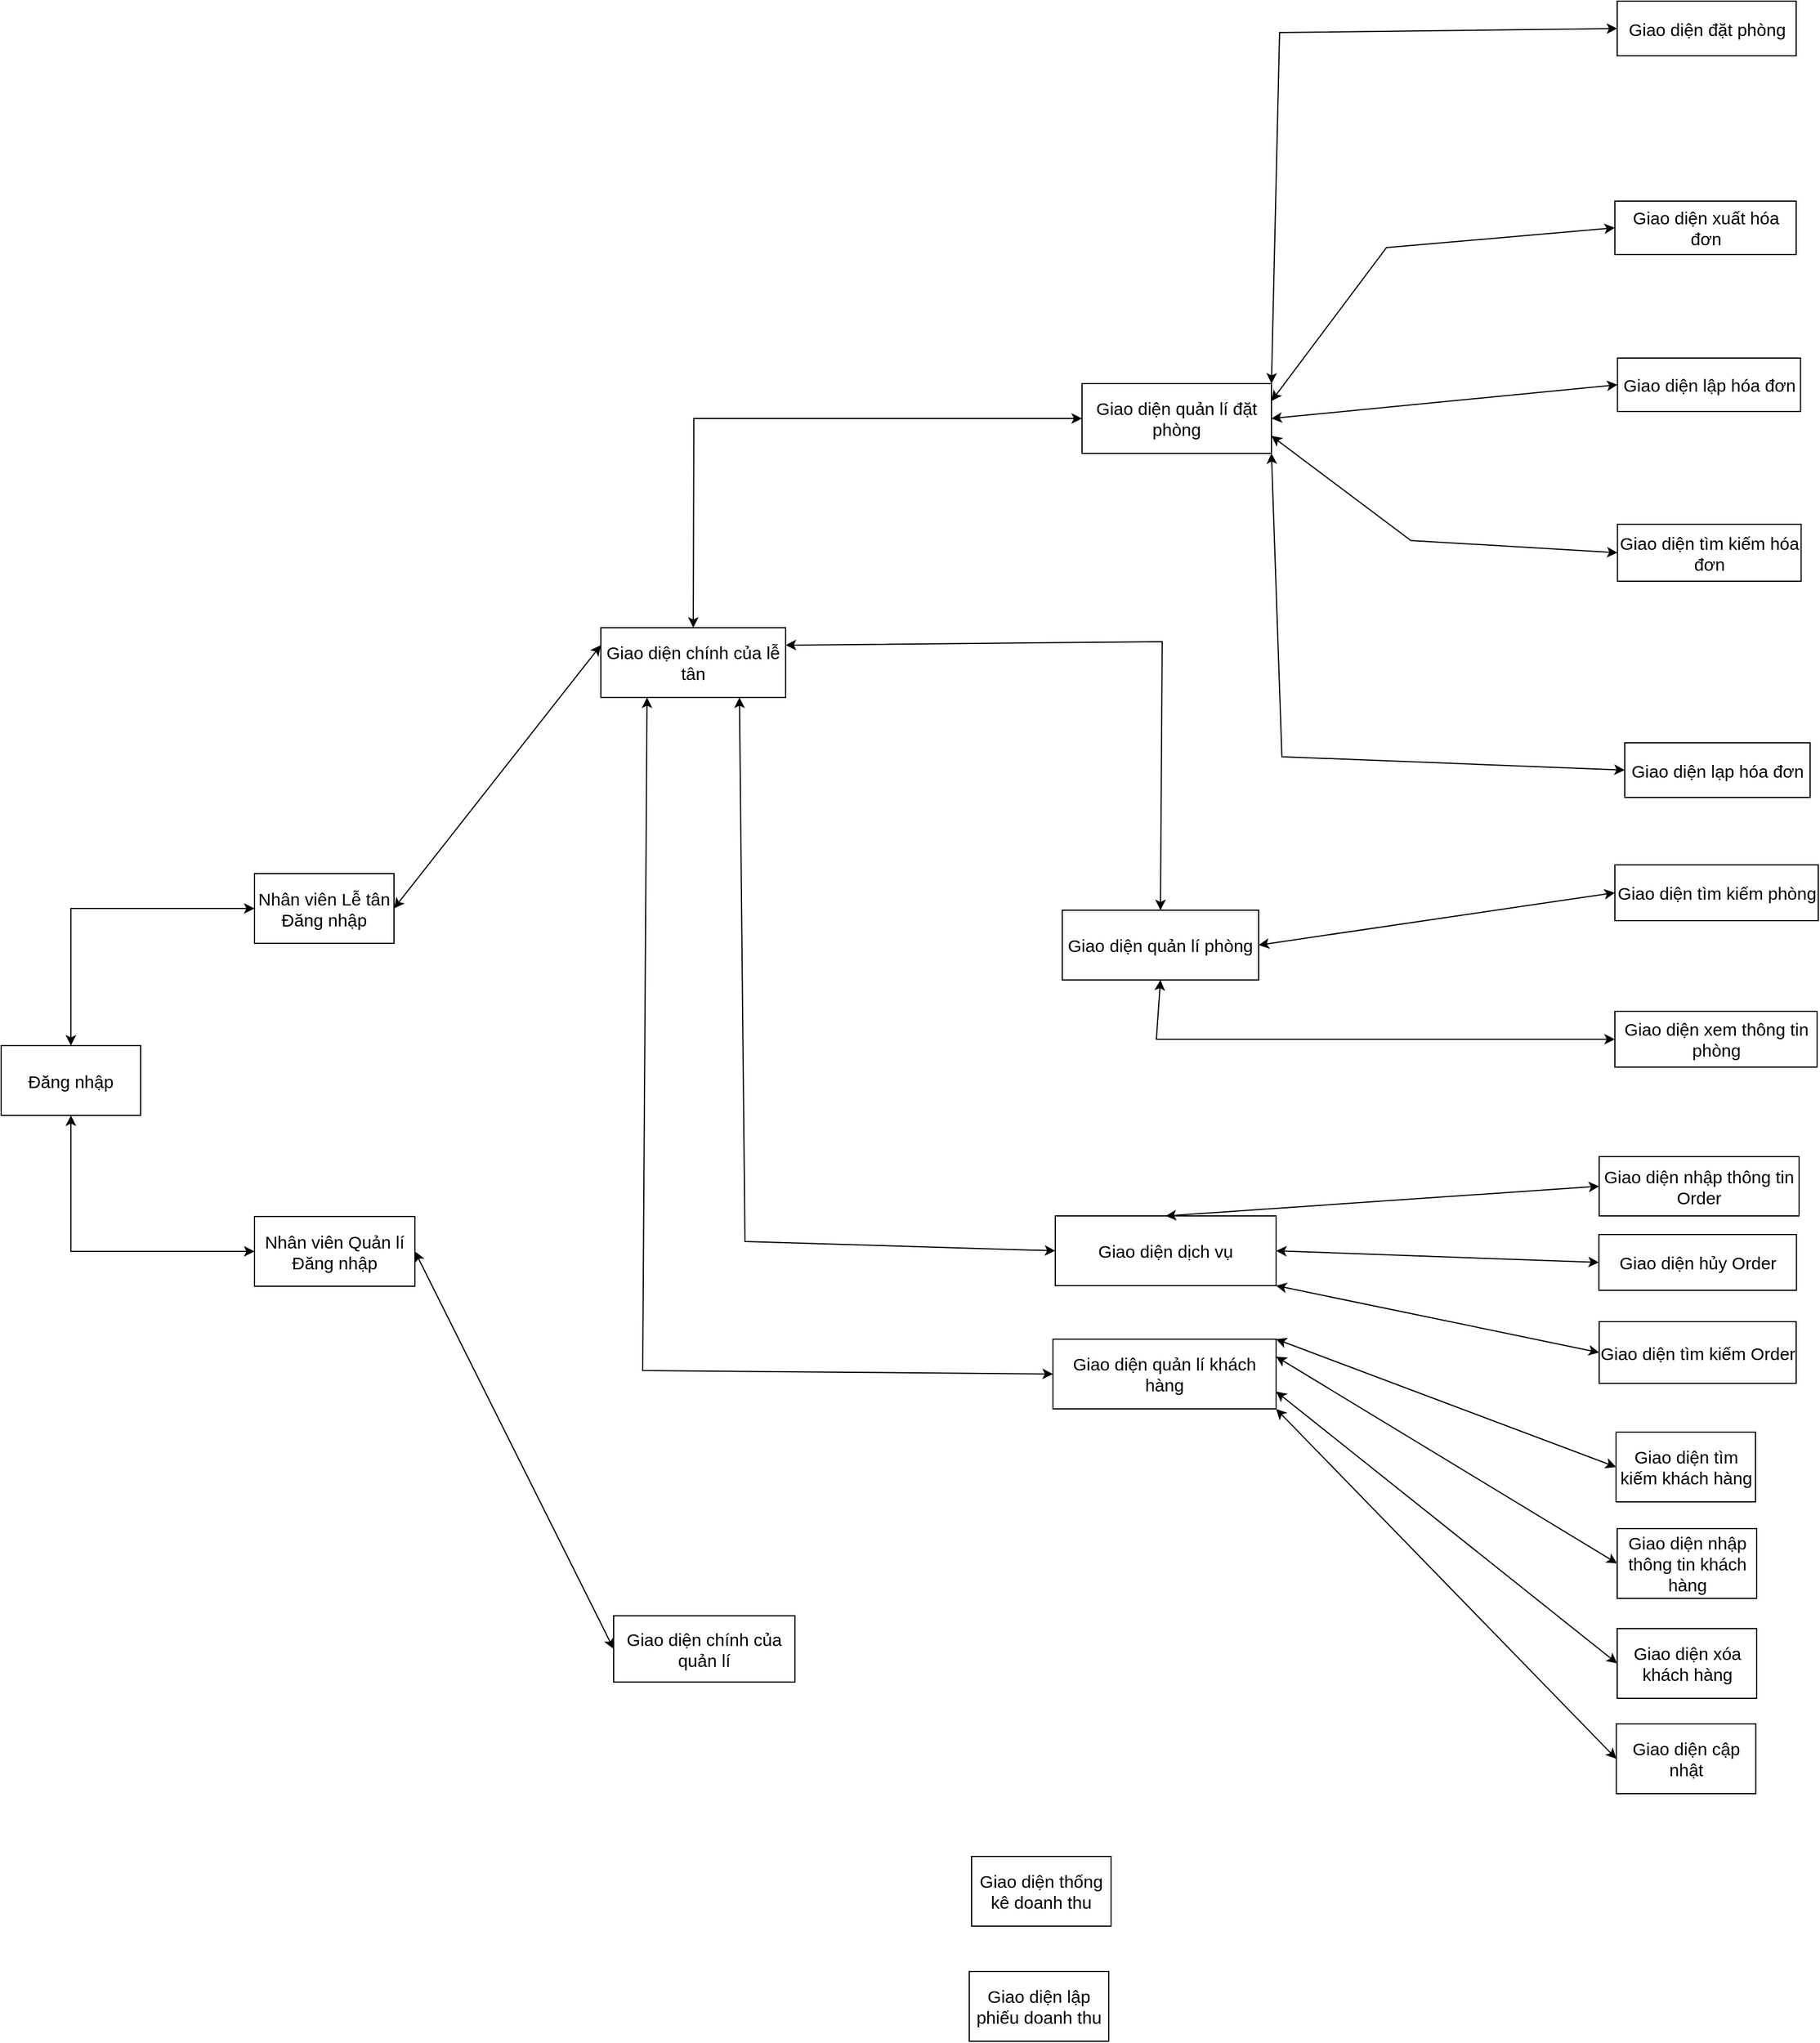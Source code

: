 <mxfile version="20.3.6" type="device"><diagram id="PgLLbY9TfqNDW1rxwYzO" name="Page-1"><mxGraphModel dx="2073" dy="1772" grid="0" gridSize="10" guides="1" tooltips="1" connect="1" arrows="1" fold="1" page="0" pageScale="1" pageWidth="850" pageHeight="1100" math="0" shadow="0"><root><mxCell id="0"/><mxCell id="1" parent="0"/><mxCell id="dugsTPXY1LDdi3cc5ji7-1" value="Đăng nhập" style="rounded=0;whiteSpace=wrap;html=1;fontSize=15;" parent="1" vertex="1"><mxGeometry x="-347" y="160.5" width="120" height="60" as="geometry"/></mxCell><mxCell id="dugsTPXY1LDdi3cc5ji7-2" value="Nhân viên Lễ tân&lt;br style=&quot;font-size: 15px;&quot;&gt;Đăng nhập" style="rounded=0;whiteSpace=wrap;html=1;fontSize=15;" parent="1" vertex="1"><mxGeometry x="-129" y="12.5" width="120" height="60" as="geometry"/></mxCell><mxCell id="dugsTPXY1LDdi3cc5ji7-3" value="Nhân viên Quản lí&lt;br style=&quot;font-size: 15px;&quot;&gt;Đăng nhập" style="rounded=0;whiteSpace=wrap;html=1;fontSize=15;" parent="1" vertex="1"><mxGeometry x="-129" y="307.5" width="138" height="60" as="geometry"/></mxCell><mxCell id="dugsTPXY1LDdi3cc5ji7-4" value="Giao diện chính của lễ tân" style="rounded=0;whiteSpace=wrap;html=1;fontSize=15;" parent="1" vertex="1"><mxGeometry x="169" y="-199" width="159" height="60" as="geometry"/></mxCell><mxCell id="dugsTPXY1LDdi3cc5ji7-5" value="Giao diện chính của quản lí" style="rounded=0;whiteSpace=wrap;html=1;fontSize=15;" parent="1" vertex="1"><mxGeometry x="180" y="651" width="156" height="57" as="geometry"/></mxCell><mxCell id="dugsTPXY1LDdi3cc5ji7-6" value="Giao diện đặt phòng" style="rounded=0;whiteSpace=wrap;html=1;fontSize=15;" parent="1" vertex="1"><mxGeometry x="1043.5" y="-738" width="154" height="47" as="geometry"/></mxCell><mxCell id="dugsTPXY1LDdi3cc5ji7-7" value="Giao diện lập hóa đơn" style="rounded=0;whiteSpace=wrap;html=1;fontSize=15;" parent="1" vertex="1"><mxGeometry x="1043.75" y="-431" width="157.5" height="46" as="geometry"/></mxCell><mxCell id="dugsTPXY1LDdi3cc5ji7-8" value="Giao diện quản lí đặt phòng" style="rounded=0;whiteSpace=wrap;html=1;fontSize=15;" parent="1" vertex="1"><mxGeometry x="583" y="-409" width="163" height="60" as="geometry"/></mxCell><mxCell id="dugsTPXY1LDdi3cc5ji7-9" value="Giao diện tìm kiếm hóa đơn" style="rounded=0;whiteSpace=wrap;html=1;fontSize=15;" parent="1" vertex="1"><mxGeometry x="1043.75" y="-288" width="158" height="49" as="geometry"/></mxCell><mxCell id="dugsTPXY1LDdi3cc5ji7-10" value="Giao diện xuất hóa đơn" style="rounded=0;whiteSpace=wrap;html=1;fontSize=15;" parent="1" vertex="1"><mxGeometry x="1041.5" y="-566" width="156" height="46" as="geometry"/></mxCell><mxCell id="dugsTPXY1LDdi3cc5ji7-11" value="Giao diện lạp hóa đơn" style="rounded=0;whiteSpace=wrap;html=1;fontSize=15;" parent="1" vertex="1"><mxGeometry x="1050" y="-100" width="159.5" height="47" as="geometry"/></mxCell><mxCell id="dugsTPXY1LDdi3cc5ji7-12" value="Giao diện quản lí phòng" style="rounded=0;whiteSpace=wrap;html=1;fontSize=15;" parent="1" vertex="1"><mxGeometry x="566" y="44" width="169" height="60" as="geometry"/></mxCell><mxCell id="dugsTPXY1LDdi3cc5ji7-13" value="Giao diện xem thông tin phòng" style="rounded=0;whiteSpace=wrap;html=1;fontSize=15;" parent="1" vertex="1"><mxGeometry x="1041.5" y="131" width="174" height="48" as="geometry"/></mxCell><mxCell id="dugsTPXY1LDdi3cc5ji7-14" value="Giao diện tìm kiếm phòng" style="rounded=0;whiteSpace=wrap;html=1;fontSize=15;" parent="1" vertex="1"><mxGeometry x="1041.5" y="5" width="175" height="48" as="geometry"/></mxCell><mxCell id="dugsTPXY1LDdi3cc5ji7-15" value="Giao diện dịch vụ" style="rounded=0;whiteSpace=wrap;html=1;fontSize=15;" parent="1" vertex="1"><mxGeometry x="560" y="307" width="190" height="60" as="geometry"/></mxCell><mxCell id="dugsTPXY1LDdi3cc5ji7-16" value="Giao diện nhập thông tin Order" style="rounded=0;whiteSpace=wrap;html=1;fontSize=15;" parent="1" vertex="1"><mxGeometry x="1028" y="256" width="172" height="51" as="geometry"/></mxCell><mxCell id="dugsTPXY1LDdi3cc5ji7-17" value="Giao diện tìm kiếm Order" style="rounded=0;whiteSpace=wrap;html=1;fontSize=15;" parent="1" vertex="1"><mxGeometry x="1028" y="398" width="169.5" height="53" as="geometry"/></mxCell><mxCell id="dugsTPXY1LDdi3cc5ji7-18" value="Giao diện hủy Order" style="rounded=0;whiteSpace=wrap;html=1;fontSize=15;" parent="1" vertex="1"><mxGeometry x="1027.75" y="323" width="170" height="48" as="geometry"/></mxCell><mxCell id="dugsTPXY1LDdi3cc5ji7-19" value="Giao diện quản lí khách hàng" style="rounded=0;whiteSpace=wrap;html=1;fontSize=15;" parent="1" vertex="1"><mxGeometry x="558" y="413" width="192" height="60" as="geometry"/></mxCell><mxCell id="dugsTPXY1LDdi3cc5ji7-20" value="Giao diện nhập thông tin khách hàng" style="rounded=0;whiteSpace=wrap;html=1;fontSize=15;" parent="1" vertex="1"><mxGeometry x="1043.5" y="576" width="120" height="60" as="geometry"/></mxCell><mxCell id="dugsTPXY1LDdi3cc5ji7-21" value="Giao diện tìm kiếm khách hàng" style="rounded=0;whiteSpace=wrap;html=1;fontSize=15;" parent="1" vertex="1"><mxGeometry x="1042.5" y="493" width="120" height="60" as="geometry"/></mxCell><mxCell id="dugsTPXY1LDdi3cc5ji7-22" value="Giao diện xóa khách hàng" style="rounded=0;whiteSpace=wrap;html=1;fontSize=15;" parent="1" vertex="1"><mxGeometry x="1043.5" y="662" width="120" height="60" as="geometry"/></mxCell><mxCell id="dugsTPXY1LDdi3cc5ji7-23" value="Giao diện cập nhật" style="rounded=0;whiteSpace=wrap;html=1;fontSize=15;" parent="1" vertex="1"><mxGeometry x="1042.75" y="744" width="120" height="60" as="geometry"/></mxCell><mxCell id="dugsTPXY1LDdi3cc5ji7-24" value="Giao diện thống kê doanh thu" style="rounded=0;whiteSpace=wrap;html=1;fontSize=15;" parent="1" vertex="1"><mxGeometry x="488" y="858" width="120" height="60" as="geometry"/></mxCell><mxCell id="dugsTPXY1LDdi3cc5ji7-25" value="Giao diện lập phiếu doanh thu" style="rounded=0;whiteSpace=wrap;html=1;fontSize=15;" parent="1" vertex="1"><mxGeometry x="486" y="957" width="120" height="60" as="geometry"/></mxCell><mxCell id="dugsTPXY1LDdi3cc5ji7-26" value="" style="endArrow=classic;startArrow=classic;html=1;rounded=0;entryX=0;entryY=0.5;entryDx=0;entryDy=0;exitX=0.5;exitY=0;exitDx=0;exitDy=0;fontSize=15;" parent="1" source="dugsTPXY1LDdi3cc5ji7-1" target="dugsTPXY1LDdi3cc5ji7-2" edge="1"><mxGeometry width="50" height="50" relative="1" as="geometry"><mxPoint x="69" y="233.5" as="sourcePoint"/><mxPoint x="119" y="183.5" as="targetPoint"/><Array as="points"><mxPoint x="-287" y="42.5"/></Array></mxGeometry></mxCell><mxCell id="dugsTPXY1LDdi3cc5ji7-27" value="" style="endArrow=classic;startArrow=classic;html=1;rounded=0;entryX=0.5;entryY=1;entryDx=0;entryDy=0;exitX=0;exitY=0.5;exitDx=0;exitDy=0;fontSize=15;" parent="1" source="dugsTPXY1LDdi3cc5ji7-3" target="dugsTPXY1LDdi3cc5ji7-1" edge="1"><mxGeometry width="50" height="50" relative="1" as="geometry"><mxPoint x="69" y="233.5" as="sourcePoint"/><mxPoint x="119" y="183.5" as="targetPoint"/><Array as="points"><mxPoint x="-287" y="337.5"/></Array></mxGeometry></mxCell><mxCell id="dugsTPXY1LDdi3cc5ji7-29" value="" style="endArrow=classic;startArrow=classic;html=1;rounded=0;entryX=0;entryY=0.5;entryDx=0;entryDy=0;exitX=0.5;exitY=0;exitDx=0;exitDy=0;fontSize=15;" parent="1" source="dugsTPXY1LDdi3cc5ji7-4" target="dugsTPXY1LDdi3cc5ji7-8" edge="1"><mxGeometry width="50" height="50" relative="1" as="geometry"><mxPoint x="473" y="65" as="sourcePoint"/><mxPoint x="523" y="15" as="targetPoint"/><Array as="points"><mxPoint x="249" y="-379"/></Array></mxGeometry></mxCell><mxCell id="cYV1VCNG5nrtVekRceC7-3" value="" style="endArrow=classic;startArrow=classic;html=1;rounded=0;entryX=1;entryY=0.5;entryDx=0;entryDy=0;exitX=0;exitY=0.25;exitDx=0;exitDy=0;fontSize=15;" edge="1" parent="1" source="dugsTPXY1LDdi3cc5ji7-4" target="dugsTPXY1LDdi3cc5ji7-2"><mxGeometry width="50" height="50" relative="1" as="geometry"><mxPoint x="501" y="249" as="sourcePoint"/><mxPoint x="551" y="199" as="targetPoint"/></mxGeometry></mxCell><mxCell id="cYV1VCNG5nrtVekRceC7-10" value="" style="endArrow=classic;startArrow=classic;html=1;rounded=0;entryX=1;entryY=0.5;entryDx=0;entryDy=0;exitX=0;exitY=0.5;exitDx=0;exitDy=0;fontSize=15;" edge="1" parent="1" source="dugsTPXY1LDdi3cc5ji7-7" target="dugsTPXY1LDdi3cc5ji7-8"><mxGeometry width="50" height="50" relative="1" as="geometry"><mxPoint x="501" y="132" as="sourcePoint"/><mxPoint x="551" y="82" as="targetPoint"/></mxGeometry></mxCell><mxCell id="cYV1VCNG5nrtVekRceC7-11" value="" style="endArrow=classic;startArrow=classic;html=1;rounded=0;entryX=1;entryY=0.25;entryDx=0;entryDy=0;exitX=0;exitY=0.5;exitDx=0;exitDy=0;fontSize=15;" edge="1" parent="1" source="dugsTPXY1LDdi3cc5ji7-10" target="dugsTPXY1LDdi3cc5ji7-8"><mxGeometry width="50" height="50" relative="1" as="geometry"><mxPoint x="501" y="132" as="sourcePoint"/><mxPoint x="551" y="82" as="targetPoint"/><Array as="points"><mxPoint x="845" y="-526"/></Array></mxGeometry></mxCell><mxCell id="cYV1VCNG5nrtVekRceC7-12" value="" style="endArrow=classic;startArrow=classic;html=1;rounded=0;entryX=1;entryY=0;entryDx=0;entryDy=0;exitX=0;exitY=0.5;exitDx=0;exitDy=0;fontSize=15;" edge="1" parent="1" source="dugsTPXY1LDdi3cc5ji7-6" target="dugsTPXY1LDdi3cc5ji7-8"><mxGeometry width="50" height="50" relative="1" as="geometry"><mxPoint x="501" y="132" as="sourcePoint"/><mxPoint x="551" y="82" as="targetPoint"/><Array as="points"><mxPoint x="753" y="-711"/></Array></mxGeometry></mxCell><mxCell id="cYV1VCNG5nrtVekRceC7-15" value="" style="endArrow=classic;startArrow=classic;html=1;rounded=0;entryX=1;entryY=0.75;entryDx=0;entryDy=0;exitX=0;exitY=0.5;exitDx=0;exitDy=0;fontSize=15;" edge="1" parent="1" source="dugsTPXY1LDdi3cc5ji7-9" target="dugsTPXY1LDdi3cc5ji7-8"><mxGeometry width="50" height="50" relative="1" as="geometry"><mxPoint x="501" y="132" as="sourcePoint"/><mxPoint x="551" y="82" as="targetPoint"/><Array as="points"><mxPoint x="866" y="-274"/></Array></mxGeometry></mxCell><mxCell id="cYV1VCNG5nrtVekRceC7-16" value="" style="endArrow=classic;startArrow=classic;html=1;rounded=0;entryX=1;entryY=1;entryDx=0;entryDy=0;exitX=0;exitY=0.5;exitDx=0;exitDy=0;fontSize=15;" edge="1" parent="1" source="dugsTPXY1LDdi3cc5ji7-11" target="dugsTPXY1LDdi3cc5ji7-8"><mxGeometry width="50" height="50" relative="1" as="geometry"><mxPoint x="501" y="132" as="sourcePoint"/><mxPoint x="551" y="82" as="targetPoint"/><Array as="points"><mxPoint x="755" y="-88"/></Array></mxGeometry></mxCell><mxCell id="cYV1VCNG5nrtVekRceC7-17" value="" style="endArrow=classic;startArrow=classic;html=1;rounded=0;entryX=1;entryY=0.25;entryDx=0;entryDy=0;exitX=0.5;exitY=0;exitDx=0;exitDy=0;fontSize=15;" edge="1" parent="1" source="dugsTPXY1LDdi3cc5ji7-12" target="dugsTPXY1LDdi3cc5ji7-4"><mxGeometry width="50" height="50" relative="1" as="geometry"><mxPoint x="501" y="132" as="sourcePoint"/><mxPoint x="551" y="82" as="targetPoint"/><Array as="points"><mxPoint x="652" y="-187"/></Array></mxGeometry></mxCell><mxCell id="cYV1VCNG5nrtVekRceC7-18" value="" style="endArrow=classic;startArrow=classic;html=1;rounded=0;entryX=0.75;entryY=1;entryDx=0;entryDy=0;exitX=0;exitY=0.5;exitDx=0;exitDy=0;fontSize=15;" edge="1" parent="1" source="dugsTPXY1LDdi3cc5ji7-15" target="dugsTPXY1LDdi3cc5ji7-4"><mxGeometry width="50" height="50" relative="1" as="geometry"><mxPoint x="501" y="132" as="sourcePoint"/><mxPoint x="551" y="82" as="targetPoint"/><Array as="points"><mxPoint x="293" y="329"/></Array></mxGeometry></mxCell><mxCell id="cYV1VCNG5nrtVekRceC7-19" value="" style="endArrow=classic;startArrow=classic;html=1;rounded=0;entryX=1;entryY=0.5;entryDx=0;entryDy=0;exitX=0;exitY=0.5;exitDx=0;exitDy=0;fontSize=15;" edge="1" parent="1" source="dugsTPXY1LDdi3cc5ji7-14" target="dugsTPXY1LDdi3cc5ji7-12"><mxGeometry width="50" height="50" relative="1" as="geometry"><mxPoint x="501" y="132" as="sourcePoint"/><mxPoint x="551" y="82" as="targetPoint"/></mxGeometry></mxCell><mxCell id="cYV1VCNG5nrtVekRceC7-21" value="" style="endArrow=classic;startArrow=classic;html=1;rounded=0;entryX=0.5;entryY=1;entryDx=0;entryDy=0;exitX=0;exitY=0.5;exitDx=0;exitDy=0;fontSize=15;" edge="1" parent="1" source="dugsTPXY1LDdi3cc5ji7-13" target="dugsTPXY1LDdi3cc5ji7-12"><mxGeometry width="50" height="50" relative="1" as="geometry"><mxPoint x="511" y="142.0" as="sourcePoint"/><mxPoint x="561" y="92.0" as="targetPoint"/><Array as="points"><mxPoint x="647" y="155"/></Array></mxGeometry></mxCell><mxCell id="cYV1VCNG5nrtVekRceC7-22" value="" style="endArrow=classic;startArrow=classic;html=1;rounded=0;entryX=0.5;entryY=0;entryDx=0;entryDy=0;exitX=0;exitY=0.5;exitDx=0;exitDy=0;fontSize=15;" edge="1" parent="1" source="dugsTPXY1LDdi3cc5ji7-16" target="dugsTPXY1LDdi3cc5ji7-15"><mxGeometry width="50" height="50" relative="1" as="geometry"><mxPoint x="521" y="152.0" as="sourcePoint"/><mxPoint x="571" y="102.0" as="targetPoint"/></mxGeometry></mxCell><mxCell id="cYV1VCNG5nrtVekRceC7-23" value="" style="endArrow=classic;startArrow=classic;html=1;rounded=0;entryX=1;entryY=0.5;entryDx=0;entryDy=0;exitX=0;exitY=0.5;exitDx=0;exitDy=0;fontSize=15;" edge="1" parent="1" source="dugsTPXY1LDdi3cc5ji7-18" target="dugsTPXY1LDdi3cc5ji7-15"><mxGeometry width="50" height="50" relative="1" as="geometry"><mxPoint x="531" y="162.0" as="sourcePoint"/><mxPoint x="581" y="112.0" as="targetPoint"/></mxGeometry></mxCell><mxCell id="cYV1VCNG5nrtVekRceC7-24" value="" style="endArrow=classic;startArrow=classic;html=1;rounded=0;entryX=1;entryY=1;entryDx=0;entryDy=0;exitX=0;exitY=0.5;exitDx=0;exitDy=0;fontSize=15;" edge="1" parent="1" source="dugsTPXY1LDdi3cc5ji7-17" target="dugsTPXY1LDdi3cc5ji7-15"><mxGeometry width="50" height="50" relative="1" as="geometry"><mxPoint x="541" y="172.0" as="sourcePoint"/><mxPoint x="591" y="122.0" as="targetPoint"/></mxGeometry></mxCell><mxCell id="cYV1VCNG5nrtVekRceC7-25" value="" style="endArrow=classic;startArrow=classic;html=1;rounded=0;entryX=0.25;entryY=1;entryDx=0;entryDy=0;exitX=0;exitY=0.5;exitDx=0;exitDy=0;fontSize=15;" edge="1" parent="1" source="dugsTPXY1LDdi3cc5ji7-19" target="dugsTPXY1LDdi3cc5ji7-4"><mxGeometry width="50" height="50" relative="1" as="geometry"><mxPoint x="501" y="249" as="sourcePoint"/><mxPoint x="551" y="199" as="targetPoint"/><Array as="points"><mxPoint x="205" y="440"/></Array></mxGeometry></mxCell><mxCell id="cYV1VCNG5nrtVekRceC7-28" value="" style="endArrow=classic;startArrow=classic;html=1;rounded=0;exitX=1;exitY=0;exitDx=0;exitDy=0;entryX=0;entryY=0.5;entryDx=0;entryDy=0;fontSize=15;" edge="1" parent="1" source="dugsTPXY1LDdi3cc5ji7-19" target="dugsTPXY1LDdi3cc5ji7-21"><mxGeometry width="50" height="50" relative="1" as="geometry"><mxPoint x="762" y="477" as="sourcePoint"/><mxPoint x="812" y="427" as="targetPoint"/></mxGeometry></mxCell><mxCell id="cYV1VCNG5nrtVekRceC7-29" value="" style="endArrow=classic;startArrow=classic;html=1;rounded=0;exitX=1;exitY=0.25;exitDx=0;exitDy=0;entryX=0;entryY=0.5;entryDx=0;entryDy=0;fontSize=15;" edge="1" parent="1" source="dugsTPXY1LDdi3cc5ji7-19" target="dugsTPXY1LDdi3cc5ji7-20"><mxGeometry width="50" height="50" relative="1" as="geometry"><mxPoint x="772" y="487" as="sourcePoint"/><mxPoint x="822" y="437" as="targetPoint"/></mxGeometry></mxCell><mxCell id="cYV1VCNG5nrtVekRceC7-30" value="" style="endArrow=classic;startArrow=classic;html=1;rounded=0;entryX=0;entryY=0.5;entryDx=0;entryDy=0;exitX=1;exitY=0.75;exitDx=0;exitDy=0;fontSize=15;" edge="1" parent="1" source="dugsTPXY1LDdi3cc5ji7-19" target="dugsTPXY1LDdi3cc5ji7-22"><mxGeometry width="50" height="50" relative="1" as="geometry"><mxPoint x="782" y="497" as="sourcePoint"/><mxPoint x="832" y="447" as="targetPoint"/></mxGeometry></mxCell><mxCell id="cYV1VCNG5nrtVekRceC7-31" value="" style="endArrow=classic;startArrow=classic;html=1;rounded=0;entryX=0;entryY=0.5;entryDx=0;entryDy=0;exitX=1;exitY=1;exitDx=0;exitDy=0;fontSize=15;" edge="1" parent="1" source="dugsTPXY1LDdi3cc5ji7-19" target="dugsTPXY1LDdi3cc5ji7-23"><mxGeometry width="50" height="50" relative="1" as="geometry"><mxPoint x="792" y="507" as="sourcePoint"/><mxPoint x="842" y="457" as="targetPoint"/></mxGeometry></mxCell><mxCell id="cYV1VCNG5nrtVekRceC7-32" value="" style="endArrow=classic;startArrow=classic;html=1;rounded=0;entryX=0;entryY=0.5;entryDx=0;entryDy=0;exitX=1;exitY=0.5;exitDx=0;exitDy=0;" edge="1" parent="1" source="dugsTPXY1LDdi3cc5ji7-3" target="dugsTPXY1LDdi3cc5ji7-5"><mxGeometry width="50" height="50" relative="1" as="geometry"><mxPoint x="802" y="517" as="sourcePoint"/><mxPoint x="852" y="467" as="targetPoint"/></mxGeometry></mxCell></root></mxGraphModel></diagram></mxfile>